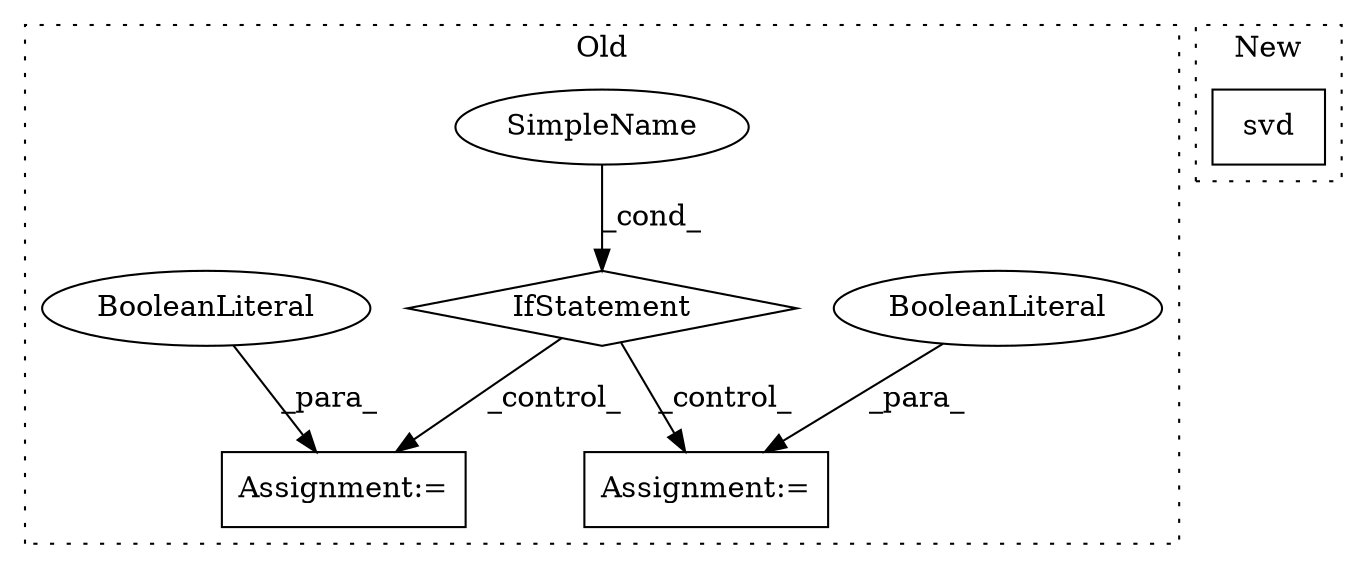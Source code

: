 digraph G {
subgraph cluster0 {
1 [label="IfStatement" a="25" s="9868,9920" l="4,2" shape="diamond"];
3 [label="Assignment:=" a="7" s="9943" l="1" shape="box"];
4 [label="SimpleName" a="42" s="" l="" shape="ellipse"];
5 [label="Assignment:=" a="7" s="9983" l="1" shape="box"];
6 [label="BooleanLiteral" a="9" s="9944" l="4" shape="ellipse"];
7 [label="BooleanLiteral" a="9" s="9984" l="5" shape="ellipse"];
label = "Old";
style="dotted";
}
subgraph cluster1 {
2 [label="svd" a="32" s="9032,9056" l="4,1" shape="box"];
label = "New";
style="dotted";
}
1 -> 5 [label="_control_"];
1 -> 3 [label="_control_"];
4 -> 1 [label="_cond_"];
6 -> 3 [label="_para_"];
7 -> 5 [label="_para_"];
}